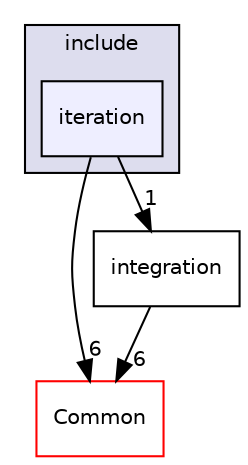 digraph "SU2_CFD/include/iteration" {
  compound=true
  node [ fontsize="10", fontname="Helvetica"];
  edge [ labelfontsize="10", labelfontname="Helvetica"];
  subgraph clusterdir_3b735dd5547717c34264cbbbba892a8a {
    graph [ bgcolor="#ddddee", pencolor="black", label="include" fontname="Helvetica", fontsize="10", URL="dir_3b735dd5547717c34264cbbbba892a8a.html"]
  dir_172323b1cf9c2cba03421358e90b50f4 [shape=box, label="iteration", style="filled", fillcolor="#eeeeff", pencolor="black", URL="dir_172323b1cf9c2cba03421358e90b50f4.html"];
  }
  dir_4ab6b4cc6a7edbff49100e9123df213f [shape=box label="Common" fillcolor="white" style="filled" color="red" URL="dir_4ab6b4cc6a7edbff49100e9123df213f.html"];
  dir_30f15e542928108c2cf25f336dc7ffc8 [shape=box label="integration" URL="dir_30f15e542928108c2cf25f336dc7ffc8.html"];
  dir_30f15e542928108c2cf25f336dc7ffc8->dir_4ab6b4cc6a7edbff49100e9123df213f [headlabel="6", labeldistance=1.5 headhref="dir_000038_000000.html"];
  dir_172323b1cf9c2cba03421358e90b50f4->dir_4ab6b4cc6a7edbff49100e9123df213f [headlabel="6", labeldistance=1.5 headhref="dir_000043_000000.html"];
  dir_172323b1cf9c2cba03421358e90b50f4->dir_30f15e542928108c2cf25f336dc7ffc8 [headlabel="1", labeldistance=1.5 headhref="dir_000043_000038.html"];
}
